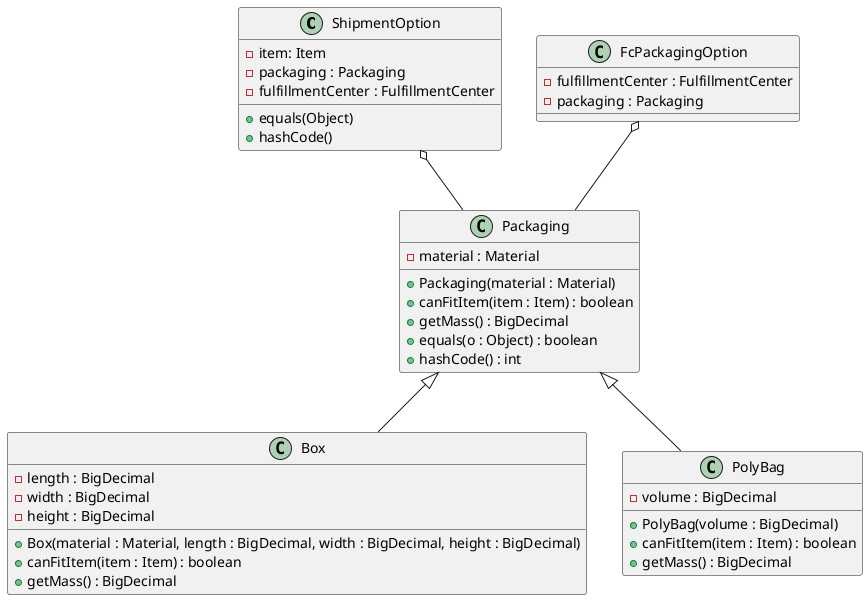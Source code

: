 @startuml

class ShipmentOption {
  -item: Item
  -packaging : Packaging
  -fulfillmentCenter : FulfillmentCenter
  +equals(Object)
  +hashCode()
}

class FcPackagingOption {
  -fulfillmentCenter : FulfillmentCenter
  -packaging : Packaging
}

class Packaging {
    -material : Material
    +Packaging(material : Material)
    +canFitItem(item : Item) : boolean
    +getMass() : BigDecimal
    +equals(o : Object) : boolean
    +hashCode() : int
}

class Box {
    -length : BigDecimal
    -width : BigDecimal
    -height : BigDecimal
    +Box(material : Material, length : BigDecimal, width : BigDecimal, height : BigDecimal)
    +canFitItem(item : Item) : boolean
    +getMass() : BigDecimal
}

class PolyBag {
    -volume : BigDecimal
    +PolyBag(volume : BigDecimal)
    +canFitItem(item : Item) : boolean
    +getMass() : BigDecimal
}

FcPackagingOption o-- Packaging
ShipmentOption o-- Packaging
Packaging <|-- Box
Packaging <|-- PolyBag
@enduml